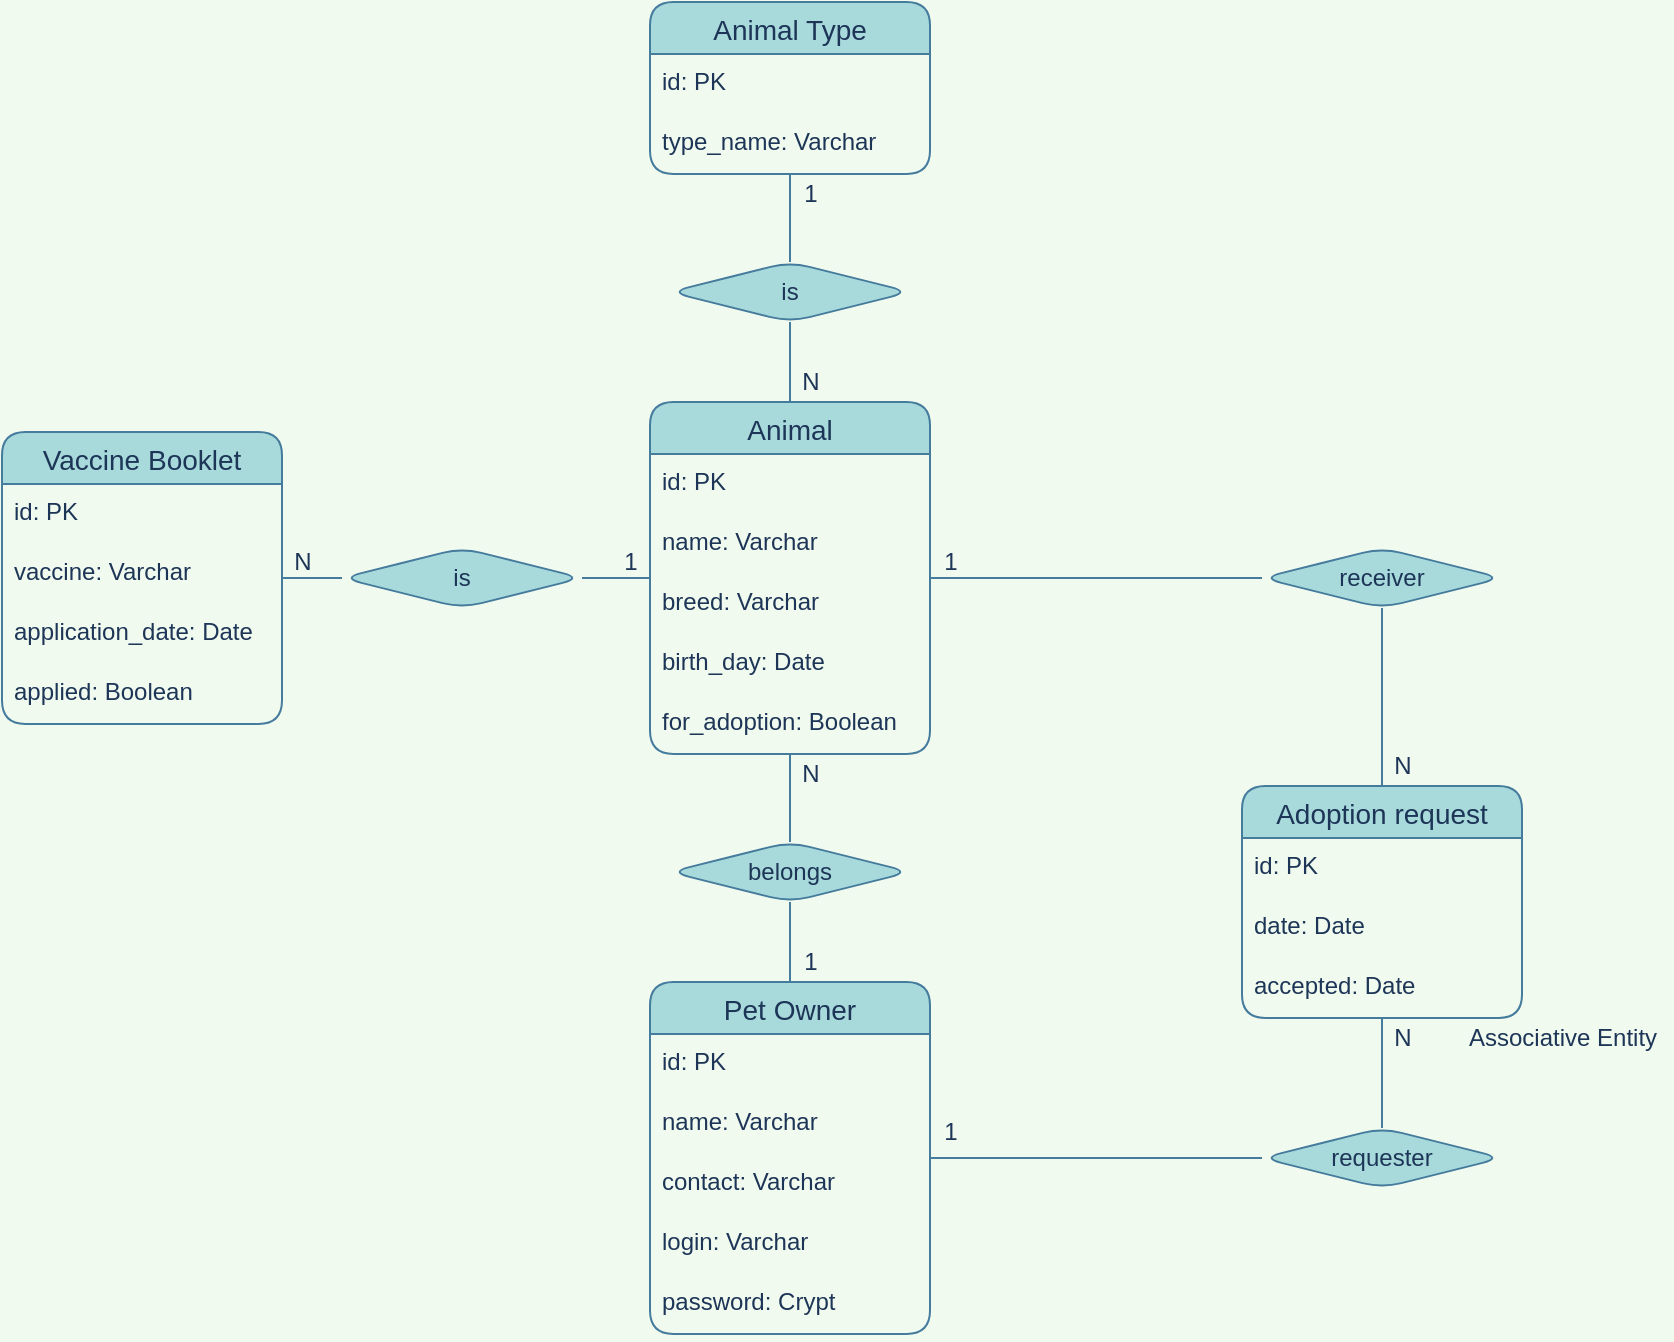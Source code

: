 <mxfile version="14.9.6" type="device"><diagram id="mrgqSwOiPpOiELAc4BTN" name="Página-1"><mxGraphModel dx="1240" dy="739" grid="1" gridSize="10" guides="1" tooltips="1" connect="1" arrows="1" fold="1" page="1" pageScale="1" pageWidth="1169" pageHeight="827" background="#F1FAEE" math="0" shadow="0"><root><mxCell id="0"/><mxCell id="1" parent="0"/><mxCell id="-Cp5Lhwi0LvBnycnR3eA-3" value="Animal" style="swimlane;fontStyle=0;childLayout=stackLayout;horizontal=1;startSize=26;horizontalStack=0;resizeParent=1;resizeParentMax=0;resizeLast=0;collapsible=1;marginBottom=0;align=center;fontSize=14;fillColor=#A8DADC;strokeColor=#457B9D;fontColor=#1D3557;rounded=1;" parent="1" vertex="1"><mxGeometry x="528" y="280" width="140" height="176" as="geometry"/></mxCell><mxCell id="-Cp5Lhwi0LvBnycnR3eA-4" value="id: PK" style="text;strokeColor=none;fillColor=none;spacingLeft=4;spacingRight=4;overflow=hidden;rotatable=0;points=[[0,0.5],[1,0.5]];portConstraint=eastwest;fontSize=12;fontColor=#1D3557;rounded=1;" parent="-Cp5Lhwi0LvBnycnR3eA-3" vertex="1"><mxGeometry y="26" width="140" height="30" as="geometry"/></mxCell><mxCell id="-Cp5Lhwi0LvBnycnR3eA-5" value="name: Varchar" style="text;strokeColor=none;fillColor=none;spacingLeft=4;spacingRight=4;overflow=hidden;rotatable=0;points=[[0,0.5],[1,0.5]];portConstraint=eastwest;fontSize=12;fontColor=#1D3557;rounded=1;" parent="-Cp5Lhwi0LvBnycnR3eA-3" vertex="1"><mxGeometry y="56" width="140" height="30" as="geometry"/></mxCell><mxCell id="-Cp5Lhwi0LvBnycnR3eA-6" value="breed: Varchar" style="text;strokeColor=none;fillColor=none;spacingLeft=4;spacingRight=4;overflow=hidden;rotatable=0;points=[[0,0.5],[1,0.5]];portConstraint=eastwest;fontSize=12;fontColor=#1D3557;rounded=1;" parent="-Cp5Lhwi0LvBnycnR3eA-3" vertex="1"><mxGeometry y="86" width="140" height="30" as="geometry"/></mxCell><mxCell id="-Cp5Lhwi0LvBnycnR3eA-7" value="birth_day: Date" style="text;strokeColor=none;fillColor=none;spacingLeft=4;spacingRight=4;overflow=hidden;rotatable=0;points=[[0,0.5],[1,0.5]];portConstraint=eastwest;fontSize=12;fontColor=#1D3557;rounded=1;" parent="-Cp5Lhwi0LvBnycnR3eA-3" vertex="1"><mxGeometry y="116" width="140" height="30" as="geometry"/></mxCell><mxCell id="-Cp5Lhwi0LvBnycnR3eA-8" value="for_adoption: Boolean" style="text;strokeColor=none;fillColor=none;spacingLeft=4;spacingRight=4;overflow=hidden;rotatable=0;points=[[0,0.5],[1,0.5]];portConstraint=eastwest;fontSize=12;fontColor=#1D3557;rounded=1;" parent="-Cp5Lhwi0LvBnycnR3eA-3" vertex="1"><mxGeometry y="146" width="140" height="30" as="geometry"/></mxCell><mxCell id="RMEIacgLU51vDSc4DHRo-1" value="Animal Type" style="swimlane;fontStyle=0;childLayout=stackLayout;horizontal=1;startSize=26;horizontalStack=0;resizeParent=1;resizeParentMax=0;resizeLast=0;collapsible=1;marginBottom=0;align=center;fontSize=14;fillColor=#A8DADC;strokeColor=#457B9D;fontColor=#1D3557;rounded=1;" parent="1" vertex="1"><mxGeometry x="528" y="80" width="140" height="86" as="geometry"/></mxCell><mxCell id="RMEIacgLU51vDSc4DHRo-2" value="id: PK" style="text;strokeColor=none;fillColor=none;spacingLeft=4;spacingRight=4;overflow=hidden;rotatable=0;points=[[0,0.5],[1,0.5]];portConstraint=eastwest;fontSize=12;fontColor=#1D3557;rounded=1;" parent="RMEIacgLU51vDSc4DHRo-1" vertex="1"><mxGeometry y="26" width="140" height="30" as="geometry"/></mxCell><mxCell id="RMEIacgLU51vDSc4DHRo-3" value="type_name: Varchar" style="text;strokeColor=none;fillColor=none;spacingLeft=4;spacingRight=4;overflow=hidden;rotatable=0;points=[[0,0.5],[1,0.5]];portConstraint=eastwest;fontSize=12;fontColor=#1D3557;rounded=1;" parent="RMEIacgLU51vDSc4DHRo-1" vertex="1"><mxGeometry y="56" width="140" height="30" as="geometry"/></mxCell><mxCell id="RMEIacgLU51vDSc4DHRo-9" value="is" style="shape=rhombus;perimeter=rhombusPerimeter;whiteSpace=wrap;html=1;align=center;fillColor=#A8DADC;strokeColor=#457B9D;fontColor=#1D3557;rounded=1;" parent="1" vertex="1"><mxGeometry x="538" y="210" width="120" height="30" as="geometry"/></mxCell><mxCell id="RMEIacgLU51vDSc4DHRo-10" value="" style="endArrow=none;html=1;labelBackgroundColor=#F1FAEE;strokeColor=#457B9D;fontColor=#1D3557;curved=1;" parent="1" source="-Cp5Lhwi0LvBnycnR3eA-3" target="RMEIacgLU51vDSc4DHRo-9" edge="1"><mxGeometry relative="1" as="geometry"><mxPoint x="534" y="230" as="sourcePoint"/><mxPoint x="694" y="230" as="targetPoint"/></mxGeometry></mxCell><mxCell id="RMEIacgLU51vDSc4DHRo-11" value="" style="endArrow=none;html=1;labelBackgroundColor=#F1FAEE;strokeColor=#457B9D;fontColor=#1D3557;curved=1;" parent="1" source="RMEIacgLU51vDSc4DHRo-9" target="RMEIacgLU51vDSc4DHRo-1" edge="1"><mxGeometry relative="1" as="geometry"><mxPoint x="608" y="290" as="sourcePoint"/><mxPoint x="608" y="250" as="targetPoint"/></mxGeometry></mxCell><mxCell id="RMEIacgLU51vDSc4DHRo-12" value="1" style="text;html=1;align=center;verticalAlign=middle;resizable=0;points=[];autosize=1;strokeColor=none;fontColor=#1D3557;rounded=1;" parent="1" vertex="1"><mxGeometry x="598" y="166" width="20" height="20" as="geometry"/></mxCell><mxCell id="RMEIacgLU51vDSc4DHRo-13" value="N" style="text;html=1;align=center;verticalAlign=middle;resizable=0;points=[];autosize=1;strokeColor=none;fontColor=#1D3557;rounded=1;" parent="1" vertex="1"><mxGeometry x="598" y="260" width="20" height="20" as="geometry"/></mxCell><mxCell id="RMEIacgLU51vDSc4DHRo-14" value="Pet Owner" style="swimlane;fontStyle=0;childLayout=stackLayout;horizontal=1;startSize=26;horizontalStack=0;resizeParent=1;resizeParentMax=0;resizeLast=0;collapsible=1;marginBottom=0;align=center;fontSize=14;fillColor=#A8DADC;strokeColor=#457B9D;fontColor=#1D3557;rounded=1;" parent="1" vertex="1"><mxGeometry x="528" y="570" width="140" height="176" as="geometry"/></mxCell><mxCell id="RMEIacgLU51vDSc4DHRo-15" value="id: PK" style="text;strokeColor=none;fillColor=none;spacingLeft=4;spacingRight=4;overflow=hidden;rotatable=0;points=[[0,0.5],[1,0.5]];portConstraint=eastwest;fontSize=12;fontColor=#1D3557;rounded=1;" parent="RMEIacgLU51vDSc4DHRo-14" vertex="1"><mxGeometry y="26" width="140" height="30" as="geometry"/></mxCell><mxCell id="RMEIacgLU51vDSc4DHRo-16" value="name: Varchar" style="text;strokeColor=none;fillColor=none;spacingLeft=4;spacingRight=4;overflow=hidden;rotatable=0;points=[[0,0.5],[1,0.5]];portConstraint=eastwest;fontSize=12;fontColor=#1D3557;rounded=1;" parent="RMEIacgLU51vDSc4DHRo-14" vertex="1"><mxGeometry y="56" width="140" height="30" as="geometry"/></mxCell><mxCell id="RMEIacgLU51vDSc4DHRo-17" value="contact: Varchar" style="text;strokeColor=none;fillColor=none;spacingLeft=4;spacingRight=4;overflow=hidden;rotatable=0;points=[[0,0.5],[1,0.5]];portConstraint=eastwest;fontSize=12;fontColor=#1D3557;rounded=1;" parent="RMEIacgLU51vDSc4DHRo-14" vertex="1"><mxGeometry y="86" width="140" height="30" as="geometry"/></mxCell><mxCell id="RMEIacgLU51vDSc4DHRo-18" value="login: Varchar" style="text;strokeColor=none;fillColor=none;spacingLeft=4;spacingRight=4;overflow=hidden;rotatable=0;points=[[0,0.5],[1,0.5]];portConstraint=eastwest;fontSize=12;fontColor=#1D3557;rounded=1;" parent="RMEIacgLU51vDSc4DHRo-14" vertex="1"><mxGeometry y="116" width="140" height="30" as="geometry"/></mxCell><mxCell id="RMEIacgLU51vDSc4DHRo-19" value="password: Crypt" style="text;strokeColor=none;fillColor=none;spacingLeft=4;spacingRight=4;overflow=hidden;rotatable=0;points=[[0,0.5],[1,0.5]];portConstraint=eastwest;fontSize=12;fontColor=#1D3557;rounded=1;" parent="RMEIacgLU51vDSc4DHRo-14" vertex="1"><mxGeometry y="146" width="140" height="30" as="geometry"/></mxCell><mxCell id="RMEIacgLU51vDSc4DHRo-26" value="belongs" style="shape=rhombus;perimeter=rhombusPerimeter;whiteSpace=wrap;html=1;align=center;fillColor=#A8DADC;strokeColor=#457B9D;fontColor=#1D3557;rounded=1;" parent="1" vertex="1"><mxGeometry x="538" y="500" width="120" height="30" as="geometry"/></mxCell><mxCell id="RMEIacgLU51vDSc4DHRo-27" value="" style="endArrow=none;html=1;labelBackgroundColor=#F1FAEE;strokeColor=#457B9D;fontColor=#1D3557;curved=1;" parent="1" source="-Cp5Lhwi0LvBnycnR3eA-3" target="RMEIacgLU51vDSc4DHRo-26" edge="1"><mxGeometry relative="1" as="geometry"><mxPoint x="608" y="290" as="sourcePoint"/><mxPoint x="608" y="250" as="targetPoint"/></mxGeometry></mxCell><mxCell id="RMEIacgLU51vDSc4DHRo-29" value="" style="endArrow=none;html=1;labelBackgroundColor=#F1FAEE;strokeColor=#457B9D;fontColor=#1D3557;curved=1;" parent="1" source="RMEIacgLU51vDSc4DHRo-14" target="RMEIacgLU51vDSc4DHRo-26" edge="1"><mxGeometry relative="1" as="geometry"><mxPoint x="608" y="466" as="sourcePoint"/><mxPoint x="608" y="500.0" as="targetPoint"/></mxGeometry></mxCell><mxCell id="RMEIacgLU51vDSc4DHRo-30" value="N" style="text;html=1;align=center;verticalAlign=middle;resizable=0;points=[];autosize=1;strokeColor=none;fontColor=#1D3557;rounded=1;" parent="1" vertex="1"><mxGeometry x="598" y="456" width="20" height="20" as="geometry"/></mxCell><mxCell id="RMEIacgLU51vDSc4DHRo-31" value="1" style="text;html=1;align=center;verticalAlign=middle;resizable=0;points=[];autosize=1;strokeColor=none;fontColor=#1D3557;rounded=1;" parent="1" vertex="1"><mxGeometry x="598" y="550" width="20" height="20" as="geometry"/></mxCell><mxCell id="RMEIacgLU51vDSc4DHRo-38" value="Vaccine Booklet" style="swimlane;fontStyle=0;childLayout=stackLayout;horizontal=1;startSize=26;horizontalStack=0;resizeParent=1;resizeParentMax=0;resizeLast=0;collapsible=1;marginBottom=0;align=center;fontSize=14;fillColor=#A8DADC;strokeColor=#457B9D;fontColor=#1D3557;rounded=1;" parent="1" vertex="1"><mxGeometry x="204" y="295" width="140" height="146" as="geometry"/></mxCell><mxCell id="RMEIacgLU51vDSc4DHRo-39" value="id: PK" style="text;strokeColor=none;fillColor=none;spacingLeft=4;spacingRight=4;overflow=hidden;rotatable=0;points=[[0,0.5],[1,0.5]];portConstraint=eastwest;fontSize=12;fontColor=#1D3557;rounded=1;" parent="RMEIacgLU51vDSc4DHRo-38" vertex="1"><mxGeometry y="26" width="140" height="30" as="geometry"/></mxCell><mxCell id="RMEIacgLU51vDSc4DHRo-40" value="vaccine: Varchar" style="text;strokeColor=none;fillColor=none;spacingLeft=4;spacingRight=4;overflow=hidden;rotatable=0;points=[[0,0.5],[1,0.5]];portConstraint=eastwest;fontSize=12;fontColor=#1D3557;rounded=1;" parent="RMEIacgLU51vDSc4DHRo-38" vertex="1"><mxGeometry y="56" width="140" height="30" as="geometry"/></mxCell><mxCell id="RMEIacgLU51vDSc4DHRo-41" value="application_date: Date" style="text;strokeColor=none;fillColor=none;spacingLeft=4;spacingRight=4;overflow=hidden;rotatable=0;points=[[0,0.5],[1,0.5]];portConstraint=eastwest;fontSize=12;fontColor=#1D3557;rounded=1;" parent="RMEIacgLU51vDSc4DHRo-38" vertex="1"><mxGeometry y="86" width="140" height="30" as="geometry"/></mxCell><mxCell id="RMEIacgLU51vDSc4DHRo-42" value="applied: Boolean" style="text;strokeColor=none;fillColor=none;spacingLeft=4;spacingRight=4;overflow=hidden;rotatable=0;points=[[0,0.5],[1,0.5]];portConstraint=eastwest;fontSize=12;fontColor=#1D3557;rounded=1;" parent="RMEIacgLU51vDSc4DHRo-38" vertex="1"><mxGeometry y="116" width="140" height="30" as="geometry"/></mxCell><mxCell id="RMEIacgLU51vDSc4DHRo-44" value="is" style="shape=rhombus;perimeter=rhombusPerimeter;whiteSpace=wrap;html=1;align=center;fillColor=#A8DADC;strokeColor=#457B9D;fontColor=#1D3557;rounded=1;" parent="1" vertex="1"><mxGeometry x="374" y="353" width="120" height="30" as="geometry"/></mxCell><mxCell id="RMEIacgLU51vDSc4DHRo-48" value="" style="endArrow=none;html=1;labelBackgroundColor=#F1FAEE;strokeColor=#457B9D;fontColor=#1D3557;curved=1;" parent="1" source="RMEIacgLU51vDSc4DHRo-38" target="RMEIacgLU51vDSc4DHRo-44" edge="1"><mxGeometry relative="1" as="geometry"><mxPoint x="608" y="220" as="sourcePoint"/><mxPoint x="608" y="176.0" as="targetPoint"/></mxGeometry></mxCell><mxCell id="RMEIacgLU51vDSc4DHRo-49" value="" style="endArrow=none;html=1;labelBackgroundColor=#F1FAEE;strokeColor=#457B9D;fontColor=#1D3557;curved=1;" parent="1" source="-Cp5Lhwi0LvBnycnR3eA-3" target="RMEIacgLU51vDSc4DHRo-44" edge="1"><mxGeometry relative="1" as="geometry"><mxPoint x="354" y="378" as="sourcePoint"/><mxPoint x="384" y="378" as="targetPoint"/></mxGeometry></mxCell><mxCell id="RMEIacgLU51vDSc4DHRo-50" value="Adoption request" style="swimlane;fontStyle=0;childLayout=stackLayout;horizontal=1;startSize=26;horizontalStack=0;resizeParent=1;resizeParentMax=0;resizeLast=0;collapsible=1;marginBottom=0;align=center;fontSize=14;fillColor=#A8DADC;strokeColor=#457B9D;fontColor=#1D3557;rounded=1;" parent="1" vertex="1"><mxGeometry x="824" y="472" width="140" height="116" as="geometry"/></mxCell><mxCell id="RMEIacgLU51vDSc4DHRo-51" value="id: PK" style="text;strokeColor=none;fillColor=none;spacingLeft=4;spacingRight=4;overflow=hidden;rotatable=0;points=[[0,0.5],[1,0.5]];portConstraint=eastwest;fontSize=12;fontColor=#1D3557;rounded=1;" parent="RMEIacgLU51vDSc4DHRo-50" vertex="1"><mxGeometry y="26" width="140" height="30" as="geometry"/></mxCell><mxCell id="RMEIacgLU51vDSc4DHRo-53" value="date: Date" style="text;strokeColor=none;fillColor=none;spacingLeft=4;spacingRight=4;overflow=hidden;rotatable=0;points=[[0,0.5],[1,0.5]];portConstraint=eastwest;fontSize=12;fontColor=#1D3557;rounded=1;" parent="RMEIacgLU51vDSc4DHRo-50" vertex="1"><mxGeometry y="56" width="140" height="30" as="geometry"/></mxCell><mxCell id="RMEIacgLU51vDSc4DHRo-59" value="accepted: Date" style="text;strokeColor=none;fillColor=none;spacingLeft=4;spacingRight=4;overflow=hidden;rotatable=0;points=[[0,0.5],[1,0.5]];portConstraint=eastwest;fontSize=12;fontColor=#1D3557;rounded=1;" parent="RMEIacgLU51vDSc4DHRo-50" vertex="1"><mxGeometry y="86" width="140" height="30" as="geometry"/></mxCell><mxCell id="RMEIacgLU51vDSc4DHRo-56" value="requester" style="shape=rhombus;perimeter=rhombusPerimeter;whiteSpace=wrap;html=1;align=center;fillColor=#A8DADC;strokeColor=#457B9D;fontColor=#1D3557;rounded=1;" parent="1" vertex="1"><mxGeometry x="834" y="643" width="120" height="30" as="geometry"/></mxCell><mxCell id="RMEIacgLU51vDSc4DHRo-57" value="" style="endArrow=none;html=1;labelBackgroundColor=#F1FAEE;strokeColor=#457B9D;fontColor=#1D3557;curved=1;" parent="1" source="RMEIacgLU51vDSc4DHRo-56" target="RMEIacgLU51vDSc4DHRo-14" edge="1"><mxGeometry relative="1" as="geometry"><mxPoint x="504" y="668" as="sourcePoint"/><mxPoint x="538" y="668" as="targetPoint"/></mxGeometry></mxCell><mxCell id="RMEIacgLU51vDSc4DHRo-58" value="" style="endArrow=none;html=1;labelBackgroundColor=#F1FAEE;strokeColor=#457B9D;fontColor=#1D3557;curved=1;" parent="1" source="RMEIacgLU51vDSc4DHRo-50" target="RMEIacgLU51vDSc4DHRo-56" edge="1"><mxGeometry relative="1" as="geometry"><mxPoint x="844" y="668" as="sourcePoint"/><mxPoint x="678" y="668" as="targetPoint"/></mxGeometry></mxCell><mxCell id="RMEIacgLU51vDSc4DHRo-60" value="receiver" style="shape=rhombus;perimeter=rhombusPerimeter;whiteSpace=wrap;html=1;align=center;fillColor=#A8DADC;strokeColor=#457B9D;fontColor=#1D3557;rounded=1;" parent="1" vertex="1"><mxGeometry x="834" y="353" width="120" height="30" as="geometry"/></mxCell><mxCell id="RMEIacgLU51vDSc4DHRo-61" value="" style="endArrow=none;html=1;labelBackgroundColor=#F1FAEE;strokeColor=#457B9D;fontColor=#1D3557;curved=1;" parent="1" source="RMEIacgLU51vDSc4DHRo-60" target="RMEIacgLU51vDSc4DHRo-50" edge="1"><mxGeometry relative="1" as="geometry"><mxPoint x="904" y="598" as="sourcePoint"/><mxPoint x="904" y="653" as="targetPoint"/></mxGeometry></mxCell><mxCell id="RMEIacgLU51vDSc4DHRo-62" value="" style="endArrow=none;html=1;labelBackgroundColor=#F1FAEE;strokeColor=#457B9D;fontColor=#1D3557;curved=1;" parent="1" source="-Cp5Lhwi0LvBnycnR3eA-3" target="RMEIacgLU51vDSc4DHRo-60" edge="1"><mxGeometry relative="1" as="geometry"><mxPoint x="904" y="380" as="sourcePoint"/><mxPoint x="904" y="482" as="targetPoint"/></mxGeometry></mxCell><mxCell id="RMEIacgLU51vDSc4DHRo-63" value="N" style="text;html=1;align=center;verticalAlign=middle;resizable=0;points=[];autosize=1;strokeColor=none;fontColor=#1D3557;rounded=1;" parent="1" vertex="1"><mxGeometry x="894" y="452" width="20" height="20" as="geometry"/></mxCell><mxCell id="RMEIacgLU51vDSc4DHRo-64" value="1" style="text;html=1;align=center;verticalAlign=middle;resizable=0;points=[];autosize=1;strokeColor=none;fontColor=#1D3557;rounded=1;" parent="1" vertex="1"><mxGeometry x="668" y="350" width="20" height="20" as="geometry"/></mxCell><mxCell id="RMEIacgLU51vDSc4DHRo-65" value="N" style="text;html=1;align=center;verticalAlign=middle;resizable=0;points=[];autosize=1;strokeColor=none;fontColor=#1D3557;rounded=1;" parent="1" vertex="1"><mxGeometry x="894" y="588" width="20" height="20" as="geometry"/></mxCell><mxCell id="RMEIacgLU51vDSc4DHRo-66" value="1" style="text;html=1;align=center;verticalAlign=middle;resizable=0;points=[];autosize=1;strokeColor=none;fontColor=#1D3557;rounded=1;" parent="1" vertex="1"><mxGeometry x="668" y="635" width="20" height="20" as="geometry"/></mxCell><mxCell id="RMEIacgLU51vDSc4DHRo-67" value="N" style="text;html=1;align=center;verticalAlign=middle;resizable=0;points=[];autosize=1;strokeColor=none;fontColor=#1D3557;rounded=1;" parent="1" vertex="1"><mxGeometry x="344" y="350" width="20" height="20" as="geometry"/></mxCell><mxCell id="RMEIacgLU51vDSc4DHRo-69" value="1" style="text;html=1;align=center;verticalAlign=middle;resizable=0;points=[];autosize=1;strokeColor=none;fontColor=#1D3557;rounded=1;" parent="1" vertex="1"><mxGeometry x="508" y="350" width="20" height="20" as="geometry"/></mxCell><mxCell id="RMEIacgLU51vDSc4DHRo-72" value="Associative Entity" style="text;html=1;align=center;verticalAlign=middle;resizable=0;points=[];autosize=1;strokeColor=none;fontColor=#1D3557;rounded=1;" parent="1" vertex="1"><mxGeometry x="929" y="588" width="110" height="20" as="geometry"/></mxCell></root></mxGraphModel></diagram></mxfile>